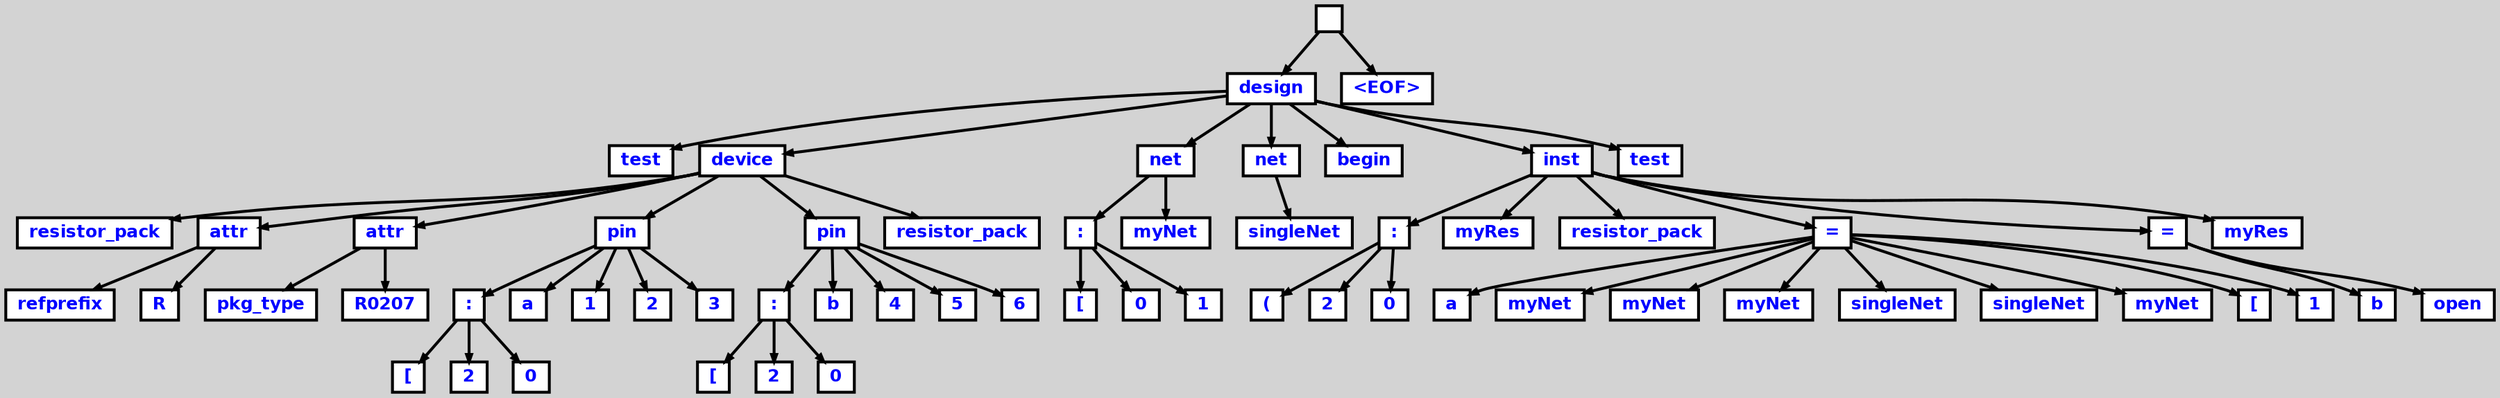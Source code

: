 digraph {

	ordering=out;
	ranksep=.4;
	bgcolor="lightgrey"; node [shape=box, fixedsize=false, fontsize=12, fontname="Helvetica-bold", fontcolor="blue"
		width=.25, height=.25, color="black", fillcolor="white", style="filled, solid, bold"];
	edge [arrowsize=.5, color="black", style="bold"]

  n0 [label=""];
  n1 [label="design"];
  n1 [label="design"];
  n2 [label="test"];
  n3 [label="device"];
  n3 [label="device"];
  n4 [label="resistor_pack"];
  n5 [label="attr"];
  n5 [label="attr"];
  n6 [label="refprefix"];
  n7 [label="R"];
  n8 [label="attr"];
  n8 [label="attr"];
  n9 [label="pkg_type"];
  n10 [label="R0207"];
  n11 [label="pin"];
  n11 [label="pin"];
  n12 [label=":"];
  n12 [label=":"];
  n13 [label="["];
  n14 [label="2"];
  n15 [label="0"];
  n16 [label="a"];
  n17 [label="1"];
  n18 [label="2"];
  n19 [label="3"];
  n20 [label="pin"];
  n20 [label="pin"];
  n21 [label=":"];
  n21 [label=":"];
  n22 [label="["];
  n23 [label="2"];
  n24 [label="0"];
  n25 [label="b"];
  n26 [label="4"];
  n27 [label="5"];
  n28 [label="6"];
  n29 [label="resistor_pack"];
  n30 [label="net"];
  n30 [label="net"];
  n31 [label=":"];
  n31 [label=":"];
  n32 [label="["];
  n33 [label="0"];
  n34 [label="1"];
  n35 [label="myNet"];
  n36 [label="net"];
  n36 [label="net"];
  n37 [label="singleNet"];
  n38 [label="begin"];
  n39 [label="inst"];
  n39 [label="inst"];
  n40 [label=":"];
  n40 [label=":"];
  n41 [label="("];
  n42 [label="2"];
  n43 [label="0"];
  n44 [label="myRes"];
  n45 [label="resistor_pack"];
  n46 [label="="];
  n46 [label="="];
  n47 [label="a"];
  n48 [label="myNet"];
  n49 [label="myNet"];
  n50 [label="myNet"];
  n51 [label="singleNet"];
  n52 [label="singleNet"];
  n53 [label="myNet"];
  n54 [label="["];
  n55 [label="1"];
  n56 [label="="];
  n56 [label="="];
  n57 [label="b"];
  n58 [label="open"];
  n59 [label="myRes"];
  n60 [label="test"];
  n61 [label="<EOF>"];

  n0 -> n1 // "" -> "design"
  n1 -> n2 // "design" -> "test"
  n1 -> n3 // "design" -> "device"
  n3 -> n4 // "device" -> "resistor_pack"
  n3 -> n5 // "device" -> "attr"
  n5 -> n6 // "attr" -> "refprefix"
  n5 -> n7 // "attr" -> "R"
  n3 -> n8 // "device" -> "attr"
  n8 -> n9 // "attr" -> "pkg_type"
  n8 -> n10 // "attr" -> "R0207"
  n3 -> n11 // "device" -> "pin"
  n11 -> n12 // "pin" -> ":"
  n12 -> n13 // ":" -> "["
  n12 -> n14 // ":" -> "2"
  n12 -> n15 // ":" -> "0"
  n11 -> n16 // "pin" -> "a"
  n11 -> n17 // "pin" -> "1"
  n11 -> n18 // "pin" -> "2"
  n11 -> n19 // "pin" -> "3"
  n3 -> n20 // "device" -> "pin"
  n20 -> n21 // "pin" -> ":"
  n21 -> n22 // ":" -> "["
  n21 -> n23 // ":" -> "2"
  n21 -> n24 // ":" -> "0"
  n20 -> n25 // "pin" -> "b"
  n20 -> n26 // "pin" -> "4"
  n20 -> n27 // "pin" -> "5"
  n20 -> n28 // "pin" -> "6"
  n3 -> n29 // "device" -> "resistor_pack"
  n1 -> n30 // "design" -> "net"
  n30 -> n31 // "net" -> ":"
  n31 -> n32 // ":" -> "["
  n31 -> n33 // ":" -> "0"
  n31 -> n34 // ":" -> "1"
  n30 -> n35 // "net" -> "myNet"
  n1 -> n36 // "design" -> "net"
  n36 -> n37 // "net" -> "singleNet"
  n1 -> n38 // "design" -> "begin"
  n1 -> n39 // "design" -> "inst"
  n39 -> n40 // "inst" -> ":"
  n40 -> n41 // ":" -> "("
  n40 -> n42 // ":" -> "2"
  n40 -> n43 // ":" -> "0"
  n39 -> n44 // "inst" -> "myRes"
  n39 -> n45 // "inst" -> "resistor_pack"
  n39 -> n46 // "inst" -> "="
  n46 -> n47 // "=" -> "a"
  n46 -> n48 // "=" -> "myNet"
  n46 -> n49 // "=" -> "myNet"
  n46 -> n50 // "=" -> "myNet"
  n46 -> n51 // "=" -> "singleNet"
  n46 -> n52 // "=" -> "singleNet"
  n46 -> n53 // "=" -> "myNet"
  n46 -> n54 // "=" -> "["
  n46 -> n55 // "=" -> "1"
  n39 -> n56 // "inst" -> "="
  n56 -> n57 // "=" -> "b"
  n56 -> n58 // "=" -> "open"
  n39 -> n59 // "inst" -> "myRes"
  n1 -> n60 // "design" -> "test"
  n0 -> n61 // "" -> "<EOF>"

}
